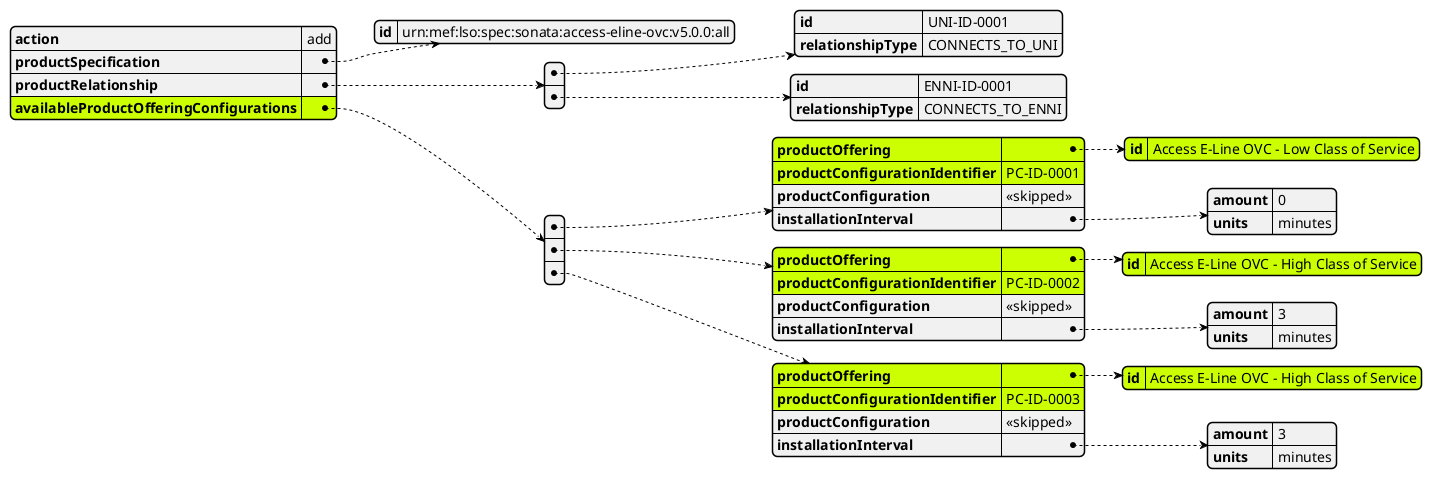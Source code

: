 @startjson


#highlight "availableProductOfferingConfigurations"

#highlight "availableProductOfferingConfigurations" / "0" / "productOffering"
#highlight "availableProductOfferingConfigurations" / "0" / "productOffering" / "id"
#highlight "availableProductOfferingConfigurations" / "0" / "productConfigurationIdentifier"

#highlight "availableProductOfferingConfigurations" / "1" / "productOffering"
#highlight "availableProductOfferingConfigurations" / "1" / "productOffering" / "id"
#highlight "availableProductOfferingConfigurations" / "1" / "productConfigurationIdentifier"

#highlight "availableProductOfferingConfigurations" / "2" / "productOffering"
#highlight "availableProductOfferingConfigurations" / "2" / "productOffering" / "id"
#highlight "availableProductOfferingConfigurations" / "2" / "productConfigurationIdentifier"


{
  "action": "add",
  "productSpecification": {
    "id": "urn:mef:lso:spec:sonata:access-eline-ovc:v5.0.0:all"
  },
  "productRelationship": [
    {
      "id": "UNI-ID-0001",
      "relationshipType": "CONNECTS_TO_UNI"
    },
    {
      "id": "ENNI-ID-0001",
      "relationshipType": "CONNECTS_TO_ENNI"
    }
  ],
  "availableProductOfferingConfigurations": [
    {
      "productOffering": {
        "id": "Access E-Line OVC - Low Class of Service"
      },
      "productConfigurationIdentifier": "PC-ID-0001",
      "productConfiguration": "<<skipped>>",
      "installationInterval": {
        "amount": 0,
        "units": "minutes"
      }
    },
    {
      "productOffering": {
        "id": "Access E-Line OVC - High Class of Service"
      },
      "productConfigurationIdentifier": "PC-ID-0002",
      "productConfiguration": "<<skipped>>",
      "installationInterval": {
        "amount": 3,
        "units": "minutes"
      }
    },
    {
      "productOffering": {
        "id": "Access E-Line OVC - High Class of Service"
      },
      "productConfigurationIdentifier": "PC-ID-0003",
      "productConfiguration": "<<skipped>>",
      "installationInterval": {
        "amount": 3,
        "units": "minutes"
      }
    }
  ]
}

@endjson